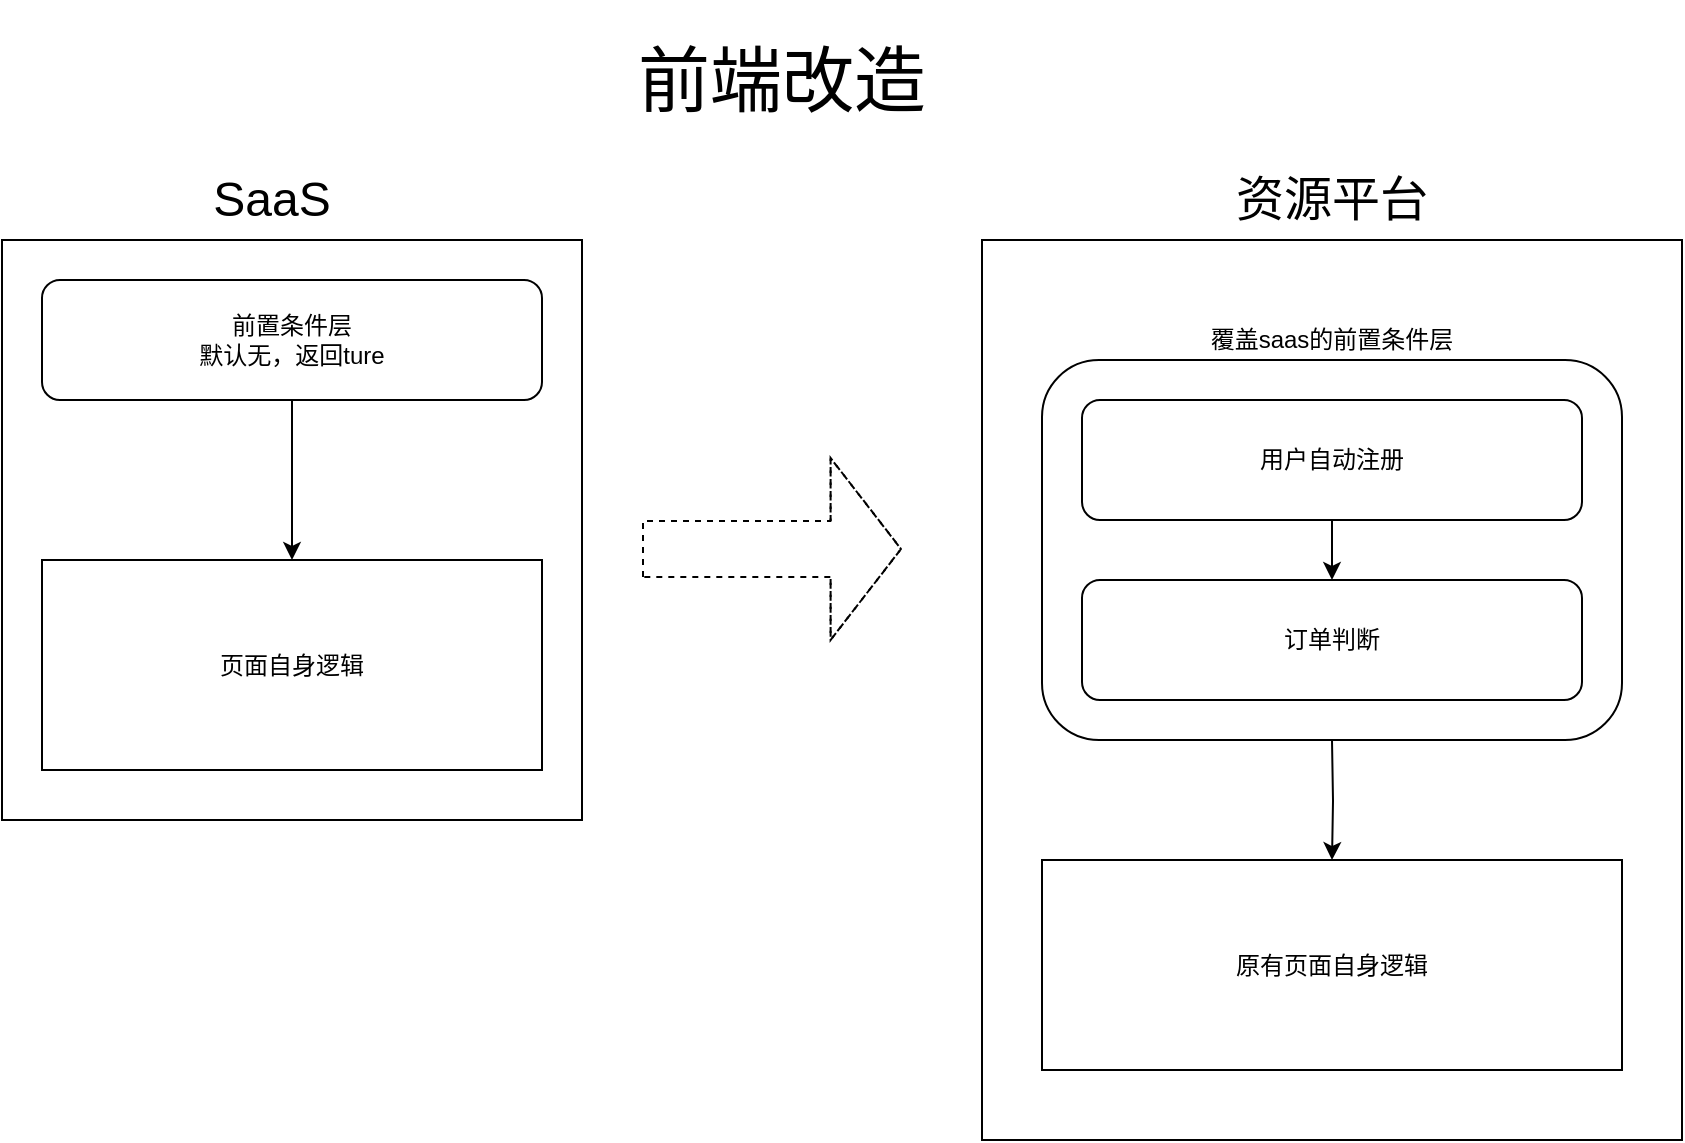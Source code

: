 <mxfile version="12.4.3" type="github" pages="1"><diagram id="iky2YUUR6tJKjbpm8Yi9" name="第 1 页"><mxGraphModel dx="964" dy="600" grid="0" gridSize="10" guides="1" tooltips="1" connect="1" arrows="1" fold="1" page="1" pageScale="1" pageWidth="1169" pageHeight="827" background="none" math="0" shadow="0"><root><mxCell id="0"/><mxCell id="1" parent="0"/><mxCell id="XO2eG_DGhDudw4sdr6ns-2" value="" style="rounded=0;whiteSpace=wrap;html=1;" vertex="1" parent="1"><mxGeometry x="610" y="130" width="350" height="450" as="geometry"/></mxCell><mxCell id="XO2eG_DGhDudw4sdr6ns-6" value="" style="rounded=1;whiteSpace=wrap;html=1;" vertex="1" parent="1"><mxGeometry x="640" y="190" width="290" height="190" as="geometry"/></mxCell><mxCell id="XO2eG_DGhDudw4sdr6ns-5" value="" style="edgeStyle=orthogonalEdgeStyle;rounded=0;orthogonalLoop=1;jettySize=auto;html=1;" edge="1" parent="1" target="XO2eG_DGhDudw4sdr6ns-4"><mxGeometry relative="1" as="geometry"><mxPoint x="785" y="380" as="sourcePoint"/></mxGeometry></mxCell><mxCell id="EWq67O2XW35wFEmxCZ3o-4" value="" style="group" parent="1" vertex="1" connectable="0"><mxGeometry x="120" y="130" width="290" height="290" as="geometry"/></mxCell><mxCell id="EWq67O2XW35wFEmxCZ3o-1" value="" style="whiteSpace=wrap;html=1;aspect=fixed;" parent="EWq67O2XW35wFEmxCZ3o-4" vertex="1"><mxGeometry width="290" height="290" as="geometry"/></mxCell><mxCell id="XO2eG_DGhDudw4sdr6ns-1" value="" style="edgeStyle=orthogonalEdgeStyle;rounded=0;orthogonalLoop=1;jettySize=auto;html=1;" edge="1" parent="EWq67O2XW35wFEmxCZ3o-4" source="EWq67O2XW35wFEmxCZ3o-2" target="EWq67O2XW35wFEmxCZ3o-3"><mxGeometry relative="1" as="geometry"/></mxCell><mxCell id="EWq67O2XW35wFEmxCZ3o-2" value="前置条件层&lt;br&gt;默认无，返回ture" style="rounded=1;whiteSpace=wrap;html=1;" parent="EWq67O2XW35wFEmxCZ3o-4" vertex="1"><mxGeometry x="20" y="20" width="250" height="60" as="geometry"/></mxCell><mxCell id="EWq67O2XW35wFEmxCZ3o-3" value="页面自身逻辑" style="rounded=0;whiteSpace=wrap;html=1;" parent="EWq67O2XW35wFEmxCZ3o-4" vertex="1"><mxGeometry x="20" y="160" width="250" height="105" as="geometry"/></mxCell><mxCell id="EWq67O2XW35wFEmxCZ3o-12" value="" style="edgeStyle=orthogonalEdgeStyle;rounded=0;orthogonalLoop=1;jettySize=auto;html=1;" parent="1" source="EWq67O2XW35wFEmxCZ3o-6" target="EWq67O2XW35wFEmxCZ3o-11" edge="1"><mxGeometry relative="1" as="geometry"/></mxCell><mxCell id="EWq67O2XW35wFEmxCZ3o-6" value="用户自动注册" style="rounded=1;whiteSpace=wrap;html=1;" parent="1" vertex="1"><mxGeometry x="660" y="210" width="250" height="60" as="geometry"/></mxCell><mxCell id="EWq67O2XW35wFEmxCZ3o-7" value="&lt;font style=&quot;font-size: 24px&quot;&gt;SaaS&lt;/font&gt;" style="text;html=1;strokeColor=none;fillColor=none;align=center;verticalAlign=middle;whiteSpace=wrap;rounded=0;" parent="1" vertex="1"><mxGeometry x="210" y="90" width="90" height="40" as="geometry"/></mxCell><mxCell id="EWq67O2XW35wFEmxCZ3o-8" value="&lt;font style=&quot;font-size: 24px&quot;&gt;资源平台&lt;/font&gt;" style="text;html=1;strokeColor=none;fillColor=none;align=center;verticalAlign=middle;whiteSpace=wrap;rounded=0;" parent="1" vertex="1"><mxGeometry x="720" y="90" width="130" height="40" as="geometry"/></mxCell><mxCell id="EWq67O2XW35wFEmxCZ3o-10" value="覆盖saas的前置条件层" style="text;html=1;strokeColor=none;fillColor=none;align=center;verticalAlign=middle;whiteSpace=wrap;rounded=0;" parent="1" vertex="1"><mxGeometry x="720" y="170" width="130" height="20" as="geometry"/></mxCell><mxCell id="EWq67O2XW35wFEmxCZ3o-11" value="订单判断" style="rounded=1;whiteSpace=wrap;html=1;" parent="1" vertex="1"><mxGeometry x="660" y="300" width="250" height="60" as="geometry"/></mxCell><mxCell id="XO2eG_DGhDudw4sdr6ns-4" value="原有页面自身逻辑" style="rounded=0;whiteSpace=wrap;html=1;" vertex="1" parent="1"><mxGeometry x="640" y="440" width="290" height="105" as="geometry"/></mxCell><mxCell id="XO2eG_DGhDudw4sdr6ns-7" value="" style="shape=flexArrow;endArrow=classic;html=1;width=28;endSize=11.4;dashed=1;endWidth=62;" edge="1" parent="1"><mxGeometry width="50" height="50" relative="1" as="geometry"><mxPoint x="440" y="284.5" as="sourcePoint"/><mxPoint x="570" y="284.5" as="targetPoint"/><Array as="points"><mxPoint x="470" y="284.5"/></Array></mxGeometry></mxCell><mxCell id="XO2eG_DGhDudw4sdr6ns-8" value="&lt;font style=&quot;font-size: 36px&quot;&gt;前端改造&lt;/font&gt;" style="text;html=1;strokeColor=none;fillColor=none;align=center;verticalAlign=middle;whiteSpace=wrap;rounded=0;" vertex="1" parent="1"><mxGeometry x="410" y="10" width="200" height="80" as="geometry"/></mxCell></root></mxGraphModel></diagram></mxfile>